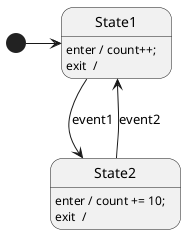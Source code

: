 @startuml {{smName}}

' //////////////////////// STATE ORGANIZATION ///////////////////////
' Note: StateSmith treats state names and events as case insensitive.
' More info: https://github.com/StateSmith/StateSmith/wiki/PlantUML

state State1
state State2


' ///////////////////////// STATE HANDLERS /////////////////////////
' Syntax: https://github.com/StateSmith/StateSmith/wiki/Behaviors

[*] -> State1

' State1
State1: enter / count++;
State1: exit  / 
State1 --> State2 : event1

' State2
State2: enter / count += 10;
State2: exit  / 
State2 --> State1 : event2


' //////////////////////// StateSmith config ////////////////////////
' The below special comment block sets the StateSmith configuration.
' More info: https://github.com/StateSmith/StateSmith/issues/335

/'! $CONFIG : toml

{{configToml}}
'/
@enduml